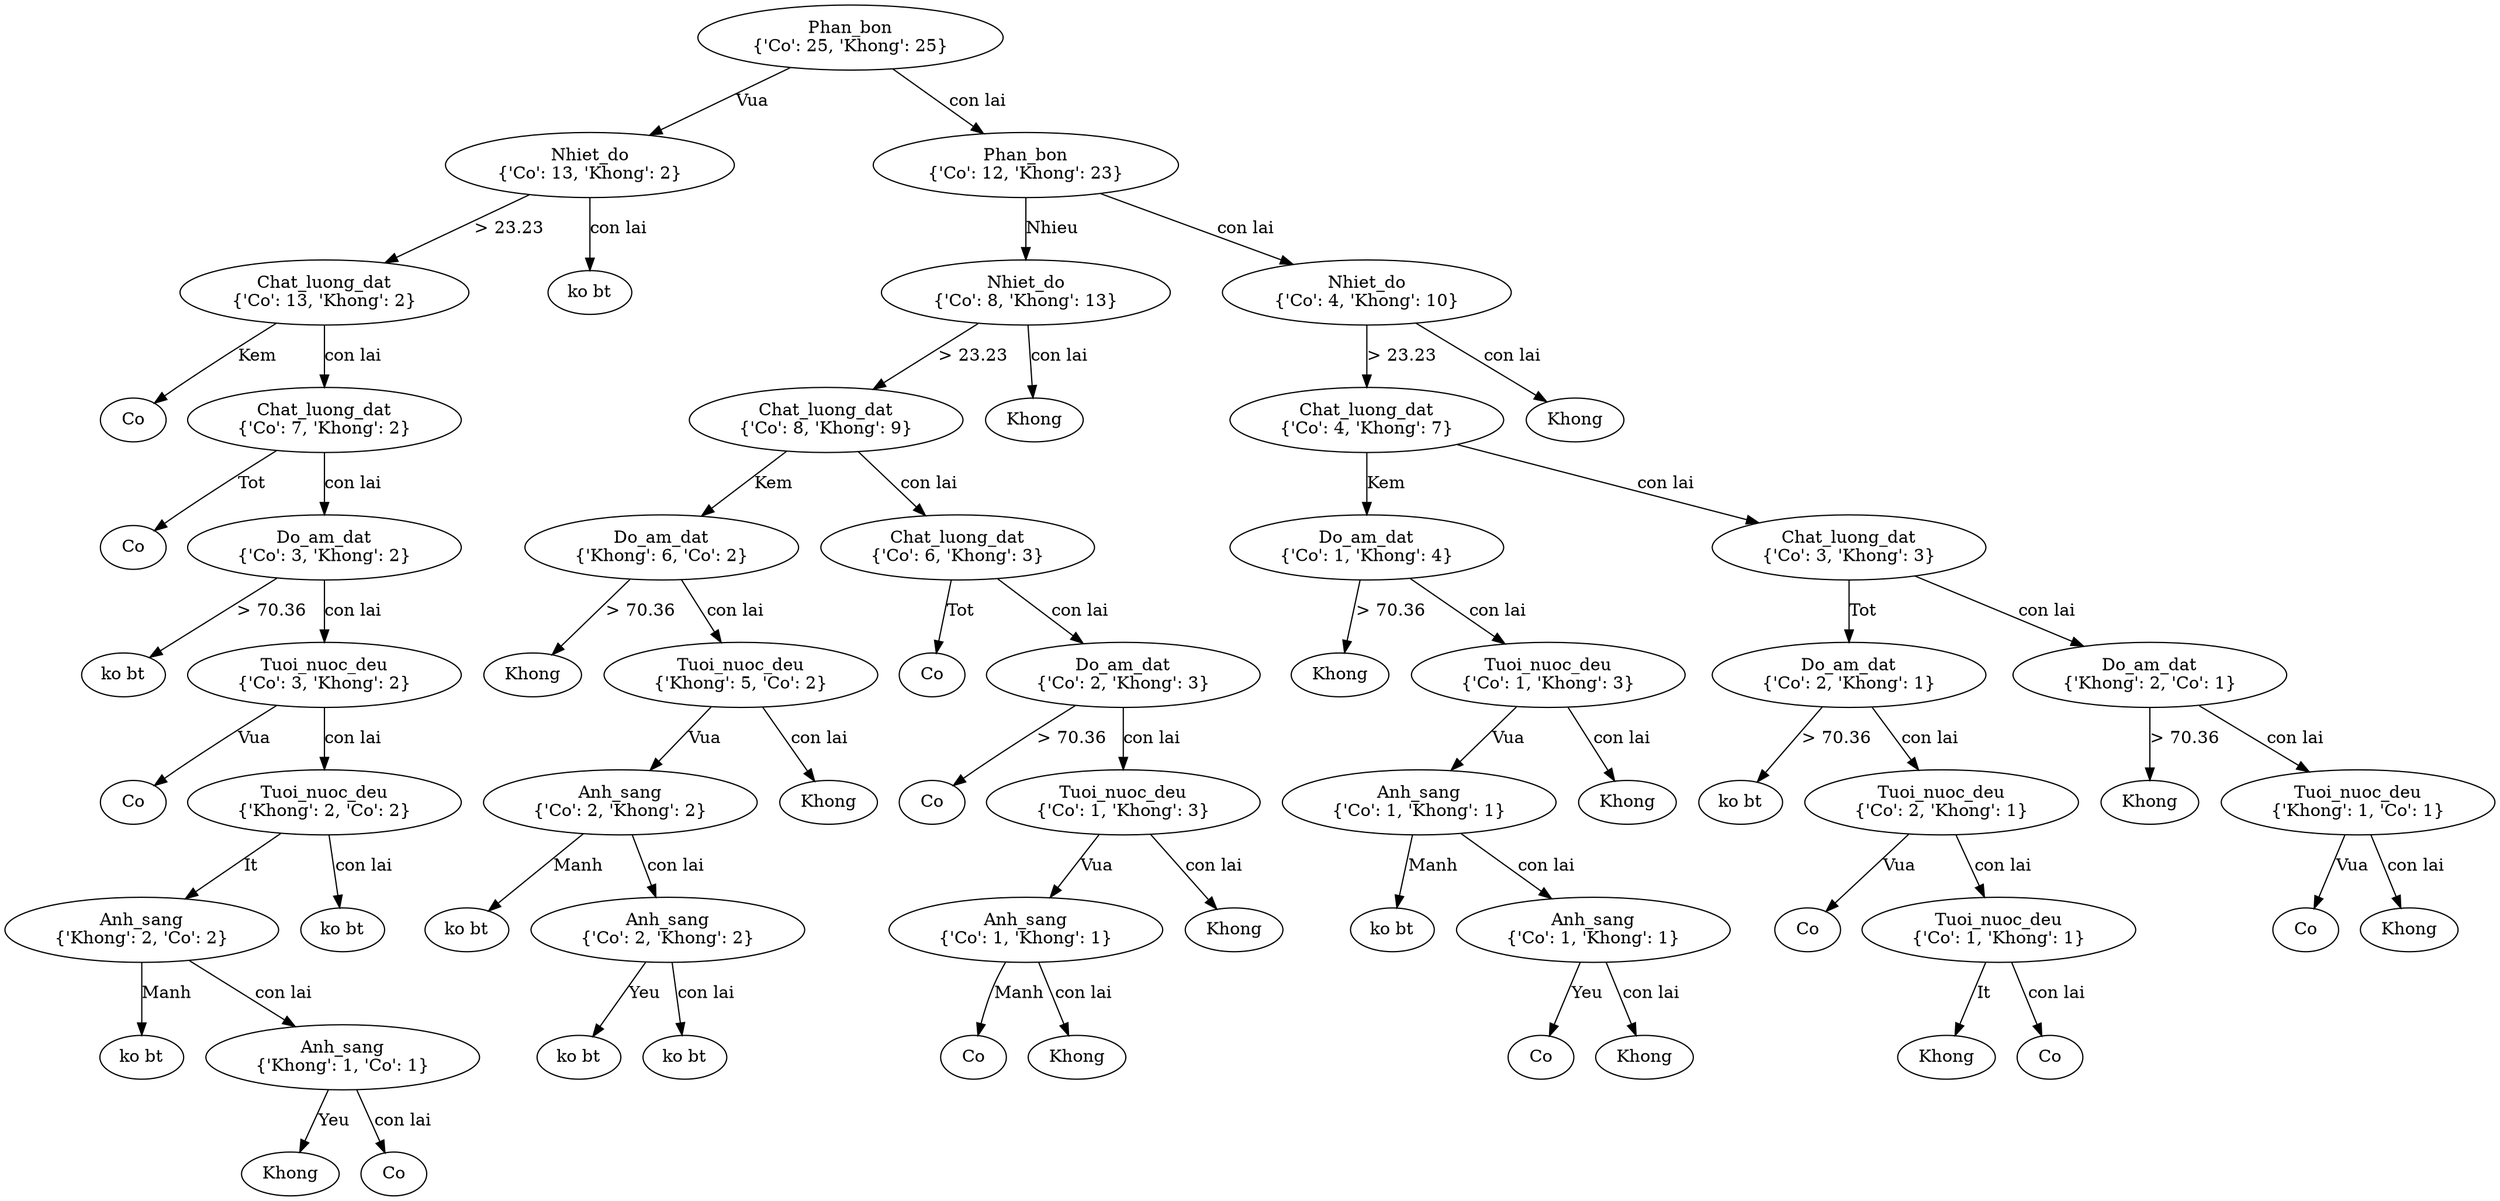 // my tree
digraph {
	0 [label="0
Phan_bon"]
	0 [label="Phan_bon
{'Co': 25, 'Khong': 25}"]
	1 [label=None]
	18 [label=None]
	0 -> 1 [label=Vua]
	1 [label="Nhiet_do
{'Co': 13, 'Khong': 2}"]
	2 [label=None]
	17 [label="ko bt"]
	1 -> 2 [label="> 23.23"]
	2 [label="Chat_luong_dat
{'Co': 13, 'Khong': 2}"]
	3 [label=Co]
	4 [label=None]
	2 -> 3 [label=Kem]
	2 -> 4 [label="con lai"]
	4 [label="Chat_luong_dat
{'Co': 7, 'Khong': 2}"]
	5 [label=Co]
	6 [label=None]
	4 -> 5 [label=Tot]
	4 -> 6 [label="con lai"]
	6 [label="Do_am_dat
{'Co': 3, 'Khong': 2}"]
	7 [label="ko bt"]
	8 [label=None]
	6 -> 7 [label="> 70.36"]
	6 -> 8 [label="con lai"]
	8 [label="Tuoi_nuoc_deu
{'Co': 3, 'Khong': 2}"]
	9 [label=Co]
	10 [label=None]
	8 -> 9 [label=Vua]
	8 -> 10 [label="con lai"]
	10 [label="Tuoi_nuoc_deu
{'Khong': 2, 'Co': 2}"]
	11 [label=None]
	16 [label="ko bt"]
	10 -> 11 [label=It]
	11 [label="Anh_sang
{'Khong': 2, 'Co': 2}"]
	12 [label="ko bt"]
	13 [label=None]
	11 -> 12 [label=Manh]
	11 -> 13 [label="con lai"]
	13 [label="Anh_sang
{'Khong': 1, 'Co': 1}"]
	14 [label=Khong]
	15 [label=Co]
	13 -> 14 [label=Yeu]
	13 -> 15 [label="con lai"]
	10 -> 16 [label="con lai"]
	1 -> 17 [label="con lai"]
	0 -> 18 [label="con lai"]
	18 [label="Phan_bon
{'Co': 12, 'Khong': 23}"]
	19 [label=None]
	40 [label=None]
	18 -> 19 [label=Nhieu]
	19 [label="Nhiet_do
{'Co': 8, 'Khong': 13}"]
	20 [label=None]
	39 [label=Khong]
	19 -> 20 [label="> 23.23"]
	20 [label="Chat_luong_dat
{'Co': 8, 'Khong': 9}"]
	21 [label=None]
	30 [label=None]
	20 -> 21 [label=Kem]
	21 [label="Do_am_dat
{'Khong': 6, 'Co': 2}"]
	22 [label=Khong]
	23 [label=None]
	21 -> 22 [label="> 70.36"]
	21 -> 23 [label="con lai"]
	23 [label="Tuoi_nuoc_deu
{'Khong': 5, 'Co': 2}"]
	24 [label=None]
	29 [label=Khong]
	23 -> 24 [label=Vua]
	24 [label="Anh_sang
{'Co': 2, 'Khong': 2}"]
	25 [label="ko bt"]
	26 [label=None]
	24 -> 25 [label=Manh]
	24 -> 26 [label="con lai"]
	26 [label="Anh_sang
{'Co': 2, 'Khong': 2}"]
	27 [label="ko bt"]
	28 [label="ko bt"]
	26 -> 27 [label=Yeu]
	26 -> 28 [label="con lai"]
	23 -> 29 [label="con lai"]
	20 -> 30 [label="con lai"]
	30 [label="Chat_luong_dat
{'Co': 6, 'Khong': 3}"]
	31 [label=Co]
	32 [label=None]
	30 -> 31 [label=Tot]
	30 -> 32 [label="con lai"]
	32 [label="Do_am_dat
{'Co': 2, 'Khong': 3}"]
	33 [label=Co]
	34 [label=None]
	32 -> 33 [label="> 70.36"]
	32 -> 34 [label="con lai"]
	34 [label="Tuoi_nuoc_deu
{'Co': 1, 'Khong': 3}"]
	35 [label=None]
	38 [label=Khong]
	34 -> 35 [label=Vua]
	35 [label="Anh_sang
{'Co': 1, 'Khong': 1}"]
	36 [label=Co]
	37 [label=Khong]
	35 -> 36 [label=Manh]
	35 -> 37 [label="con lai"]
	34 -> 38 [label="con lai"]
	19 -> 39 [label="con lai"]
	18 -> 40 [label="con lai"]
	40 [label="Nhiet_do
{'Co': 4, 'Khong': 10}"]
	41 [label=None]
	64 [label=Khong]
	40 -> 41 [label="> 23.23"]
	41 [label="Chat_luong_dat
{'Co': 4, 'Khong': 7}"]
	42 [label=None]
	51 [label=None]
	41 -> 42 [label=Kem]
	42 [label="Do_am_dat
{'Co': 1, 'Khong': 4}"]
	43 [label=Khong]
	44 [label=None]
	42 -> 43 [label="> 70.36"]
	42 -> 44 [label="con lai"]
	44 [label="Tuoi_nuoc_deu
{'Co': 1, 'Khong': 3}"]
	45 [label=None]
	50 [label=Khong]
	44 -> 45 [label=Vua]
	45 [label="Anh_sang
{'Co': 1, 'Khong': 1}"]
	46 [label="ko bt"]
	47 [label=None]
	45 -> 46 [label=Manh]
	45 -> 47 [label="con lai"]
	47 [label="Anh_sang
{'Co': 1, 'Khong': 1}"]
	48 [label=Co]
	49 [label=Khong]
	47 -> 48 [label=Yeu]
	47 -> 49 [label="con lai"]
	44 -> 50 [label="con lai"]
	41 -> 51 [label="con lai"]
	51 [label="Chat_luong_dat
{'Co': 3, 'Khong': 3}"]
	52 [label=None]
	59 [label=None]
	51 -> 52 [label=Tot]
	52 [label="Do_am_dat
{'Co': 2, 'Khong': 1}"]
	53 [label="ko bt"]
	54 [label=None]
	52 -> 53 [label="> 70.36"]
	52 -> 54 [label="con lai"]
	54 [label="Tuoi_nuoc_deu
{'Co': 2, 'Khong': 1}"]
	55 [label=Co]
	56 [label=None]
	54 -> 55 [label=Vua]
	54 -> 56 [label="con lai"]
	56 [label="Tuoi_nuoc_deu
{'Co': 1, 'Khong': 1}"]
	57 [label=Khong]
	58 [label=Co]
	56 -> 57 [label=It]
	56 -> 58 [label="con lai"]
	51 -> 59 [label="con lai"]
	59 [label="Do_am_dat
{'Khong': 2, 'Co': 1}"]
	60 [label=Khong]
	61 [label=None]
	59 -> 60 [label="> 70.36"]
	59 -> 61 [label="con lai"]
	61 [label="Tuoi_nuoc_deu
{'Khong': 1, 'Co': 1}"]
	62 [label=Co]
	63 [label=Khong]
	61 -> 62 [label=Vua]
	61 -> 63 [label="con lai"]
	40 -> 64 [label="con lai"]
}
